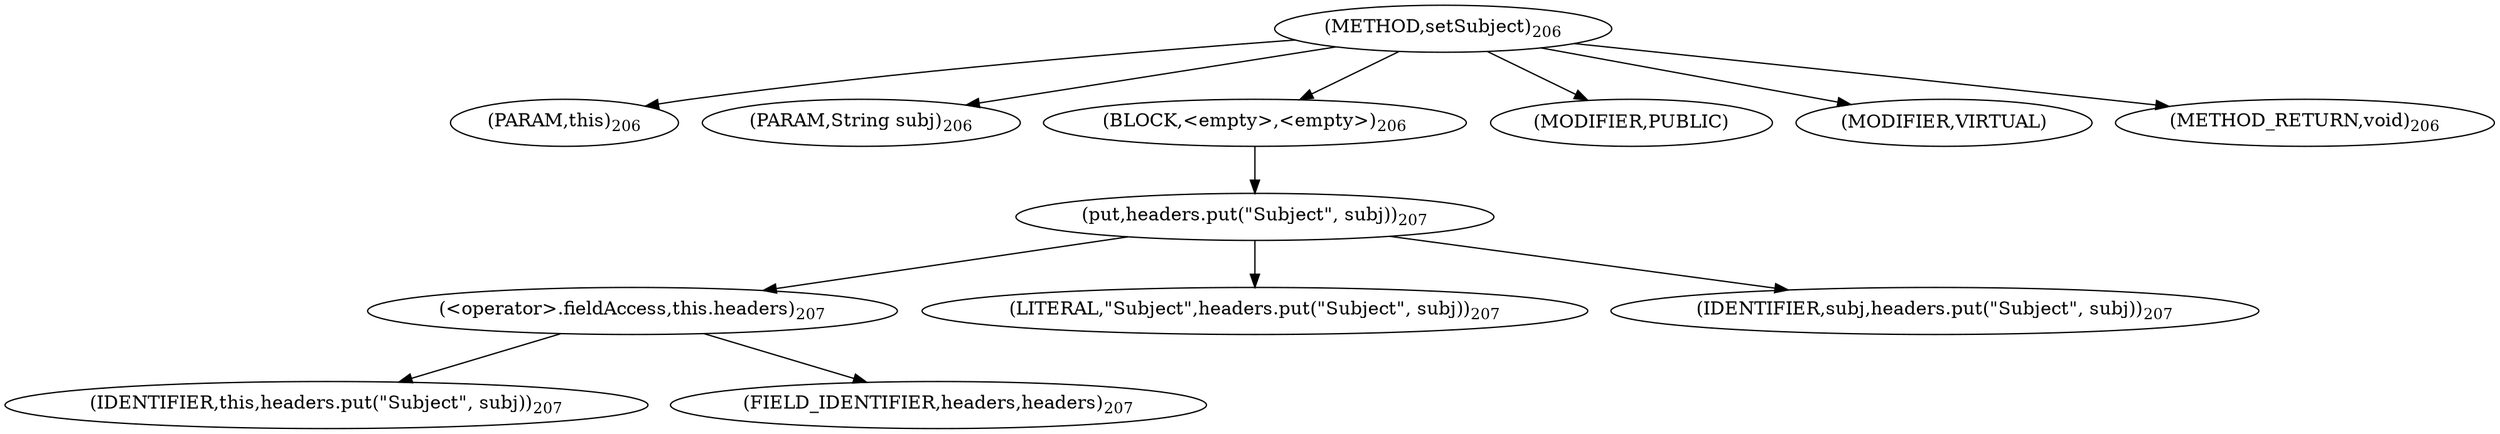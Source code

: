 digraph "setSubject" {  
"259" [label = <(METHOD,setSubject)<SUB>206</SUB>> ]
"260" [label = <(PARAM,this)<SUB>206</SUB>> ]
"261" [label = <(PARAM,String subj)<SUB>206</SUB>> ]
"262" [label = <(BLOCK,&lt;empty&gt;,&lt;empty&gt;)<SUB>206</SUB>> ]
"263" [label = <(put,headers.put(&quot;Subject&quot;, subj))<SUB>207</SUB>> ]
"264" [label = <(&lt;operator&gt;.fieldAccess,this.headers)<SUB>207</SUB>> ]
"265" [label = <(IDENTIFIER,this,headers.put(&quot;Subject&quot;, subj))<SUB>207</SUB>> ]
"266" [label = <(FIELD_IDENTIFIER,headers,headers)<SUB>207</SUB>> ]
"267" [label = <(LITERAL,&quot;Subject&quot;,headers.put(&quot;Subject&quot;, subj))<SUB>207</SUB>> ]
"268" [label = <(IDENTIFIER,subj,headers.put(&quot;Subject&quot;, subj))<SUB>207</SUB>> ]
"269" [label = <(MODIFIER,PUBLIC)> ]
"270" [label = <(MODIFIER,VIRTUAL)> ]
"271" [label = <(METHOD_RETURN,void)<SUB>206</SUB>> ]
  "259" -> "260" 
  "259" -> "261" 
  "259" -> "262" 
  "259" -> "269" 
  "259" -> "270" 
  "259" -> "271" 
  "262" -> "263" 
  "263" -> "264" 
  "263" -> "267" 
  "263" -> "268" 
  "264" -> "265" 
  "264" -> "266" 
}
